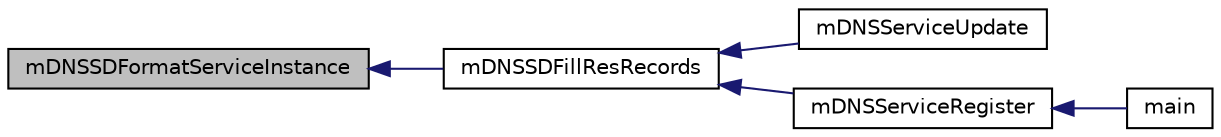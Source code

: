 digraph "mDNSSDFormatServiceInstance"
{
  edge [fontname="Helvetica",fontsize="10",labelfontname="Helvetica",labelfontsize="10"];
  node [fontname="Helvetica",fontsize="10",shape=record];
  rankdir="LR";
  Node1 [label="mDNSSDFormatServiceInstance",height=0.2,width=0.4,color="black", fillcolor="grey75", style="filled", fontcolor="black"];
  Node1 -> Node2 [dir="back",color="midnightblue",fontsize="10",style="solid",fontname="Helvetica"];
  Node2 [label="mDNSSDFillResRecords",height=0.2,width=0.4,color="black", fillcolor="white", style="filled",URL="$_zeroconf_multicast_d_n_s_8c.html#a16416bc39793f7e5742717283b855f33"];
  Node2 -> Node3 [dir="back",color="midnightblue",fontsize="10",style="solid",fontname="Helvetica"];
  Node3 [label="mDNSServiceUpdate",height=0.2,width=0.4,color="black", fillcolor="white", style="filled",URL="$_zeroconf_multicast_d_n_s_8c.html#a966ef56bb5b560e219237ab1a72da199"];
  Node2 -> Node4 [dir="back",color="midnightblue",fontsize="10",style="solid",fontname="Helvetica"];
  Node4 [label="mDNSServiceRegister",height=0.2,width=0.4,color="black", fillcolor="white", style="filled",URL="$_zeroconf_multicast_d_n_s_8c.html#ac1b42c70d1648a5e0d5103dcc0ec2567"];
  Node4 -> Node5 [dir="back",color="midnightblue",fontsize="10",style="solid",fontname="Helvetica"];
  Node5 [label="main",height=0.2,width=0.4,color="black", fillcolor="white", style="filled",URL="$_main_demo_8c.html#a6288eba0f8e8ad3ab1544ad731eb7667"];
}
